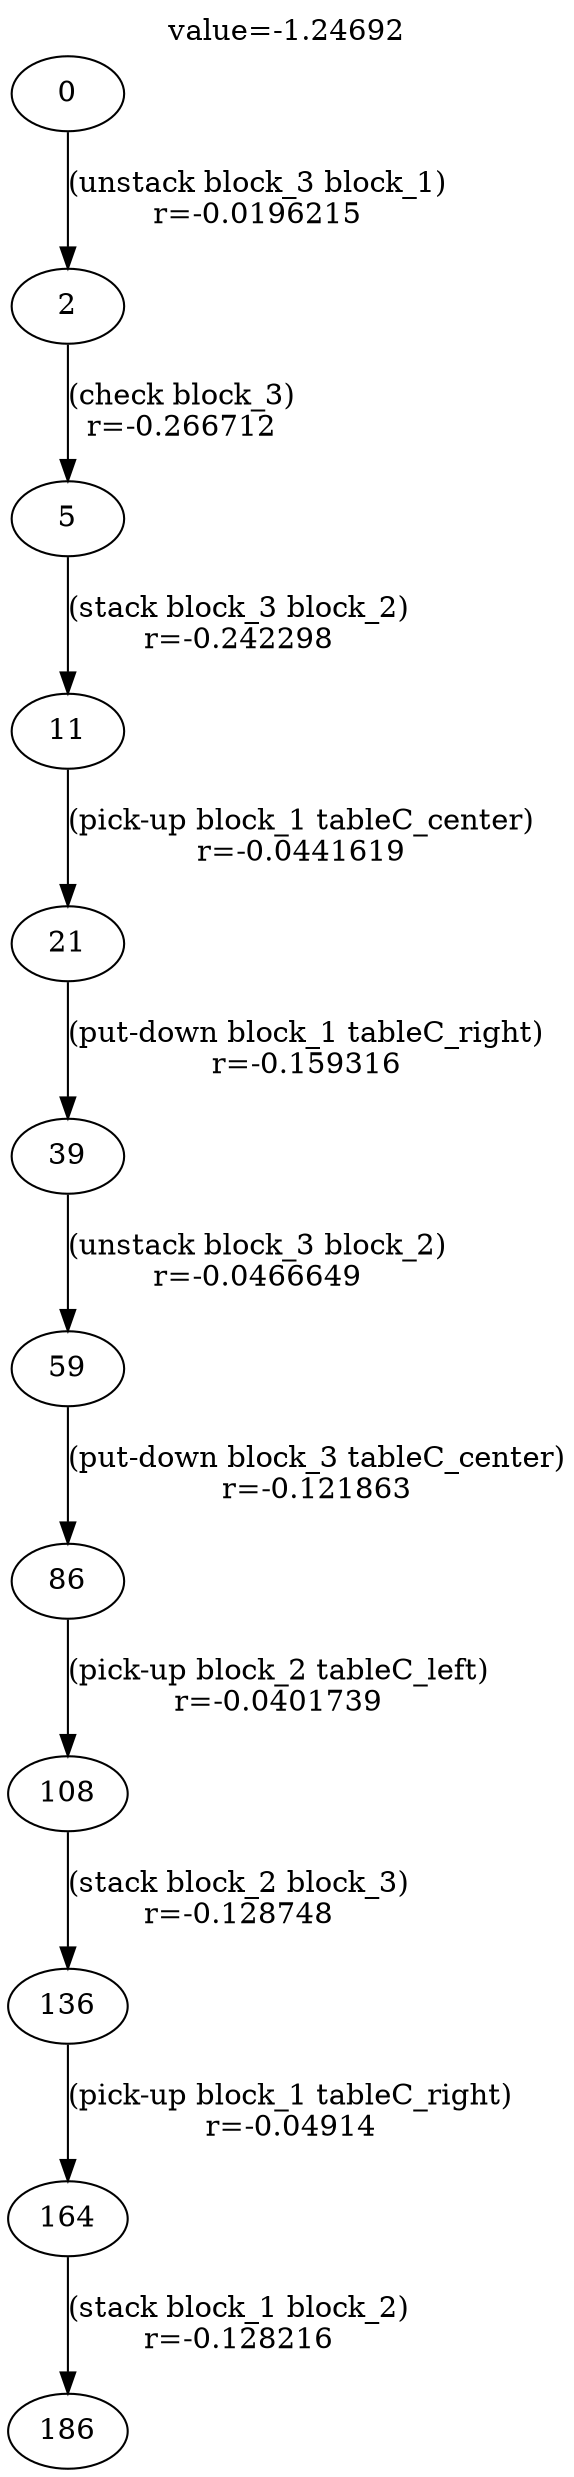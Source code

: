 digraph g{
label="value=-1.24692"
labelloc=top
0->2 [ label="(unstack block_3 block_1)
r=-0.0196215" ];
2->5 [ label="(check block_3)
r=-0.266712" ];
5->11 [ label="(stack block_3 block_2)
r=-0.242298" ];
11->21 [ label="(pick-up block_1 tableC_center)
r=-0.0441619" ];
21->39 [ label="(put-down block_1 tableC_right)
r=-0.159316" ];
39->59 [ label="(unstack block_3 block_2)
r=-0.0466649" ];
59->86 [ label="(put-down block_3 tableC_center)
r=-0.121863" ];
86->108 [ label="(pick-up block_2 tableC_left)
r=-0.0401739" ];
108->136 [ label="(stack block_2 block_3)
r=-0.128748" ];
136->164 [ label="(pick-up block_1 tableC_right)
r=-0.04914" ];
164->186 [ label="(stack block_1 block_2)
r=-0.128216" ];
}

